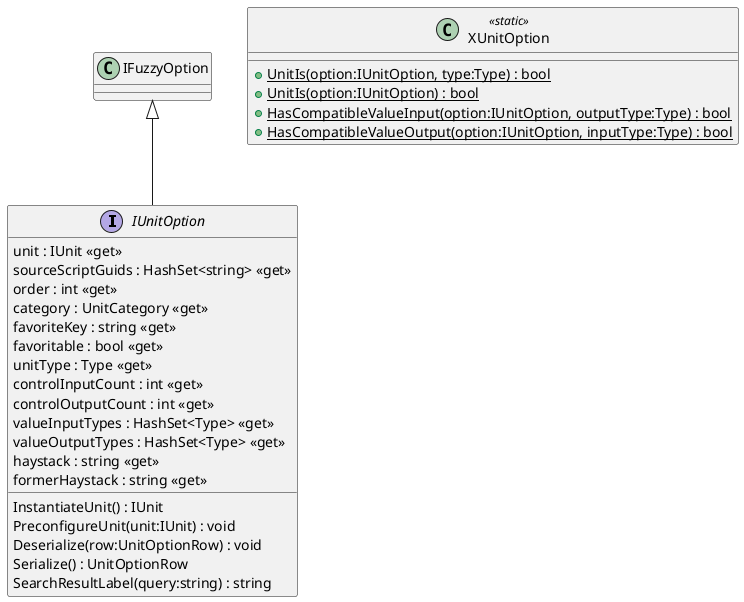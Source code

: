 @startuml
interface IUnitOption {
    unit : IUnit <<get>>
    InstantiateUnit() : IUnit
    PreconfigureUnit(unit:IUnit) : void
    sourceScriptGuids : HashSet<string> <<get>>
    order : int <<get>>
    category : UnitCategory <<get>>
    favoriteKey : string <<get>>
    favoritable : bool <<get>>
    unitType : Type <<get>>
    Deserialize(row:UnitOptionRow) : void
    Serialize() : UnitOptionRow
    controlInputCount : int <<get>>
    controlOutputCount : int <<get>>
    valueInputTypes : HashSet<Type> <<get>>
    valueOutputTypes : HashSet<Type> <<get>>
    haystack : string <<get>>
    formerHaystack : string <<get>>
    SearchResultLabel(query:string) : string
}
class XUnitOption <<static>> {
    + {static} UnitIs(option:IUnitOption, type:Type) : bool
    + {static} UnitIs(option:IUnitOption) : bool
    + {static} HasCompatibleValueInput(option:IUnitOption, outputType:Type) : bool
    + {static} HasCompatibleValueOutput(option:IUnitOption, inputType:Type) : bool
}
IFuzzyOption <|-- IUnitOption
@enduml
